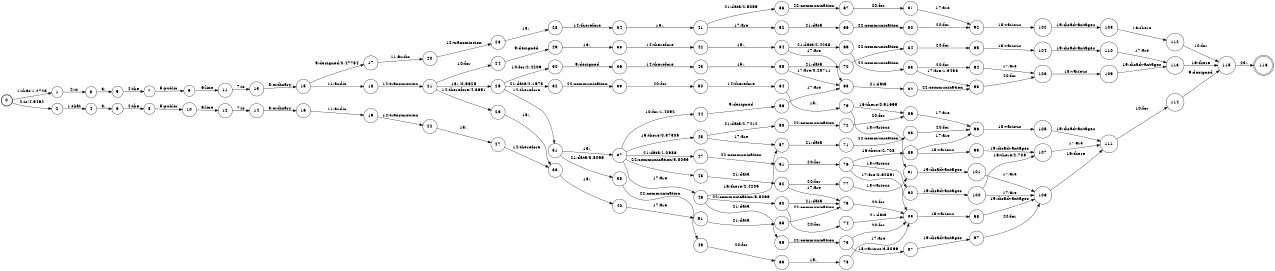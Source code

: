 digraph FST {
rankdir = LR;
size = "8.5,11";
label = "";
center = 1;
orientation = Portrait;
ranksep = "0.4";
nodesep = "0.25";
0 [label = "0", shape = circle, style = bold, fontsize = 14]
	0 -> 1 [label = "1:that/1.2725", fontsize = 14];
	0 -> 2 [label = "2:is/4.9492", fontsize = 14];
1 [label = "1", shape = circle, style = solid, fontsize = 14]
	1 -> 3 [label = "2:is", fontsize = 14];
2 [label = "2", shape = circle, style = solid, fontsize = 14]
	2 -> 4 [label = "1:that", fontsize = 14];
3 [label = "3", shape = circle, style = solid, fontsize = 14]
	3 -> 5 [label = "3:,", fontsize = 14];
4 [label = "4", shape = circle, style = solid, fontsize = 14]
	4 -> 6 [label = "3:,", fontsize = 14];
5 [label = "5", shape = circle, style = solid, fontsize = 14]
	5 -> 7 [label = "4:the", fontsize = 14];
6 [label = "6", shape = circle, style = solid, fontsize = 14]
	6 -> 8 [label = "4:the", fontsize = 14];
7 [label = "7", shape = circle, style = solid, fontsize = 14]
	7 -> 9 [label = "5:public", fontsize = 14];
8 [label = "8", shape = circle, style = solid, fontsize = 14]
	8 -> 10 [label = "5:public", fontsize = 14];
9 [label = "9", shape = circle, style = solid, fontsize = 14]
	9 -> 11 [label = "6:line", fontsize = 14];
10 [label = "10", shape = circle, style = solid, fontsize = 14]
	10 -> 12 [label = "6:line", fontsize = 14];
11 [label = "11", shape = circle, style = solid, fontsize = 14]
	11 -> 13 [label = "7:is", fontsize = 14];
12 [label = "12", shape = circle, style = solid, fontsize = 14]
	12 -> 14 [label = "7:is", fontsize = 14];
13 [label = "13", shape = circle, style = solid, fontsize = 14]
	13 -> 15 [label = "8:ordinary", fontsize = 14];
14 [label = "14", shape = circle, style = solid, fontsize = 14]
	14 -> 16 [label = "8:ordinary", fontsize = 14];
15 [label = "15", shape = circle, style = solid, fontsize = 14]
	15 -> 17 [label = "9:designed/0.47754", fontsize = 14];
	15 -> 18 [label = "11:audio", fontsize = 14];
16 [label = "16", shape = circle, style = solid, fontsize = 14]
	16 -> 19 [label = "11:audio", fontsize = 14];
17 [label = "17", shape = circle, style = solid, fontsize = 14]
	17 -> 20 [label = "11:audio", fontsize = 14];
18 [label = "18", shape = circle, style = solid, fontsize = 14]
	18 -> 21 [label = "12:transmission", fontsize = 14];
19 [label = "19", shape = circle, style = solid, fontsize = 14]
	19 -> 22 [label = "12:transmission", fontsize = 14];
20 [label = "20", shape = circle, style = solid, fontsize = 14]
	20 -> 23 [label = "12:transmission", fontsize = 14];
21 [label = "21", shape = circle, style = solid, fontsize = 14]
	21 -> 25 [label = "13:,/0.5625", fontsize = 14];
	21 -> 26 [label = "14:therefore/4.3691", fontsize = 14];
	21 -> 24 [label = "10:for", fontsize = 14];
22 [label = "22", shape = circle, style = solid, fontsize = 14]
	22 -> 27 [label = "13:,", fontsize = 14];
23 [label = "23", shape = circle, style = solid, fontsize = 14]
	23 -> 28 [label = "13:,", fontsize = 14];
24 [label = "24", shape = circle, style = solid, fontsize = 14]
	24 -> 29 [label = "9:designed", fontsize = 14];
25 [label = "25", shape = circle, style = solid, fontsize = 14]
	25 -> 31 [label = "14:therefore", fontsize = 14];
	25 -> 30 [label = "10:for/2.4209", fontsize = 14];
	25 -> 32 [label = "21:data/2.1973", fontsize = 14];
26 [label = "26", shape = circle, style = solid, fontsize = 14]
	26 -> 33 [label = "13:,", fontsize = 14];
27 [label = "27", shape = circle, style = solid, fontsize = 14]
	27 -> 33 [label = "14:therefore", fontsize = 14];
28 [label = "28", shape = circle, style = solid, fontsize = 14]
	28 -> 34 [label = "14:therefore", fontsize = 14];
29 [label = "29", shape = circle, style = solid, fontsize = 14]
	29 -> 35 [label = "13:,", fontsize = 14];
30 [label = "30", shape = circle, style = solid, fontsize = 14]
	30 -> 36 [label = "9:designed", fontsize = 14];
31 [label = "31", shape = circle, style = solid, fontsize = 14]
	31 -> 37 [label = "15:,", fontsize = 14];
	31 -> 38 [label = "21:data/3.8066", fontsize = 14];
32 [label = "32", shape = circle, style = solid, fontsize = 14]
	32 -> 39 [label = "22:communication", fontsize = 14];
33 [label = "33", shape = circle, style = solid, fontsize = 14]
	33 -> 40 [label = "15:,", fontsize = 14];
34 [label = "34", shape = circle, style = solid, fontsize = 14]
	34 -> 41 [label = "15:,", fontsize = 14];
35 [label = "35", shape = circle, style = solid, fontsize = 14]
	35 -> 42 [label = "14:therefore", fontsize = 14];
36 [label = "36", shape = circle, style = solid, fontsize = 14]
	36 -> 43 [label = "14:therefore", fontsize = 14];
37 [label = "37", shape = circle, style = solid, fontsize = 14]
	37 -> 45 [label = "16:there/0.37305", fontsize = 14];
	37 -> 46 [label = "17:are", fontsize = 14];
	37 -> 44 [label = "10:for/1.4092", fontsize = 14];
	37 -> 47 [label = "21:data/1.0986", fontsize = 14];
	37 -> 48 [label = "22:communication/3.8066", fontsize = 14];
38 [label = "38", shape = circle, style = solid, fontsize = 14]
	38 -> 49 [label = "22:communication", fontsize = 14];
39 [label = "39", shape = circle, style = solid, fontsize = 14]
	39 -> 50 [label = "20:for", fontsize = 14];
40 [label = "40", shape = circle, style = solid, fontsize = 14]
	40 -> 51 [label = "17:are", fontsize = 14];
41 [label = "41", shape = circle, style = solid, fontsize = 14]
	41 -> 52 [label = "17:are", fontsize = 14];
	41 -> 53 [label = "21:data/2.5059", fontsize = 14];
42 [label = "42", shape = circle, style = solid, fontsize = 14]
	42 -> 54 [label = "15:,", fontsize = 14];
43 [label = "43", shape = circle, style = solid, fontsize = 14]
	43 -> 55 [label = "15:,", fontsize = 14];
44 [label = "44", shape = circle, style = solid, fontsize = 14]
	44 -> 56 [label = "9:designed", fontsize = 14];
45 [label = "45", shape = circle, style = solid, fontsize = 14]
	45 -> 57 [label = "17:are", fontsize = 14];
	45 -> 58 [label = "21:data/2.7412", fontsize = 14];
46 [label = "46", shape = circle, style = solid, fontsize = 14]
	46 -> 57 [label = "16:there/2.4209", fontsize = 14];
	46 -> 59 [label = "21:data", fontsize = 14];
	46 -> 60 [label = "22:communication/3.8066", fontsize = 14];
47 [label = "47", shape = circle, style = solid, fontsize = 14]
	47 -> 61 [label = "22:communication", fontsize = 14];
48 [label = "48", shape = circle, style = solid, fontsize = 14]
	48 -> 62 [label = "21:data", fontsize = 14];
49 [label = "49", shape = circle, style = solid, fontsize = 14]
	49 -> 63 [label = "20:for", fontsize = 14];
50 [label = "50", shape = circle, style = solid, fontsize = 14]
	50 -> 64 [label = "14:therefore", fontsize = 14];
51 [label = "51", shape = circle, style = solid, fontsize = 14]
	51 -> 65 [label = "21:data", fontsize = 14];
52 [label = "52", shape = circle, style = solid, fontsize = 14]
	52 -> 66 [label = "21:data", fontsize = 14];
53 [label = "53", shape = circle, style = solid, fontsize = 14]
	53 -> 67 [label = "22:communication", fontsize = 14];
54 [label = "54", shape = circle, style = solid, fontsize = 14]
	54 -> 68 [label = "17:are", fontsize = 14];
	54 -> 69 [label = "21:data/2.4238", fontsize = 14];
55 [label = "55", shape = circle, style = solid, fontsize = 14]
	55 -> 68 [label = "17:are/0.28711", fontsize = 14];
	55 -> 70 [label = "21:data", fontsize = 14];
56 [label = "56", shape = circle, style = solid, fontsize = 14]
	56 -> 68 [label = "17:are", fontsize = 14];
57 [label = "57", shape = circle, style = solid, fontsize = 14]
	57 -> 71 [label = "21:data", fontsize = 14];
58 [label = "58", shape = circle, style = solid, fontsize = 14]
	58 -> 72 [label = "22:communication", fontsize = 14];
59 [label = "59", shape = circle, style = solid, fontsize = 14]
	59 -> 73 [label = "22:communication", fontsize = 14];
60 [label = "60", shape = circle, style = solid, fontsize = 14]
	60 -> 74 [label = "20:for", fontsize = 14];
	60 -> 75 [label = "21:data", fontsize = 14];
61 [label = "61", shape = circle, style = solid, fontsize = 14]
	61 -> 76 [label = "20:for", fontsize = 14];
62 [label = "62", shape = circle, style = solid, fontsize = 14]
	62 -> 75 [label = "17:are", fontsize = 14];
	62 -> 77 [label = "20:for", fontsize = 14];
63 [label = "63", shape = circle, style = solid, fontsize = 14]
	63 -> 78 [label = "15:,", fontsize = 14];
64 [label = "64", shape = circle, style = solid, fontsize = 14]
	64 -> 79 [label = "15:,", fontsize = 14];
65 [label = "65", shape = circle, style = solid, fontsize = 14]
	65 -> 75 [label = "22:communication", fontsize = 14];
66 [label = "66", shape = circle, style = solid, fontsize = 14]
	66 -> 80 [label = "22:communication", fontsize = 14];
67 [label = "67", shape = circle, style = solid, fontsize = 14]
	67 -> 81 [label = "20:for", fontsize = 14];
68 [label = "68", shape = circle, style = solid, fontsize = 14]
	68 -> 82 [label = "21:data", fontsize = 14];
69 [label = "69", shape = circle, style = solid, fontsize = 14]
	69 -> 83 [label = "22:communication", fontsize = 14];
70 [label = "70", shape = circle, style = solid, fontsize = 14]
	70 -> 84 [label = "22:communication", fontsize = 14];
71 [label = "71", shape = circle, style = solid, fontsize = 14]
	71 -> 85 [label = "22:communication", fontsize = 14];
72 [label = "72", shape = circle, style = solid, fontsize = 14]
	72 -> 86 [label = "20:for", fontsize = 14];
73 [label = "73", shape = circle, style = solid, fontsize = 14]
	73 -> 87 [label = "18:various/3.8066", fontsize = 14];
	73 -> 88 [label = "20:for", fontsize = 14];
74 [label = "74", shape = circle, style = solid, fontsize = 14]
	74 -> 88 [label = "21:data", fontsize = 14];
75 [label = "75", shape = circle, style = solid, fontsize = 14]
	75 -> 88 [label = "20:for", fontsize = 14];
76 [label = "76", shape = circle, style = solid, fontsize = 14]
	76 -> 89 [label = "16:there/2.708", fontsize = 14];
	76 -> 88 [label = "17:are/0.62891", fontsize = 14];
	76 -> 90 [label = "18:various", fontsize = 14];
77 [label = "77", shape = circle, style = solid, fontsize = 14]
	77 -> 91 [label = "18:various", fontsize = 14];
78 [label = "78", shape = circle, style = solid, fontsize = 14]
	78 -> 88 [label = "17:are", fontsize = 14];
79 [label = "79", shape = circle, style = solid, fontsize = 14]
	79 -> 86 [label = "16:there/0.91699", fontsize = 14];
	79 -> 91 [label = "18:various", fontsize = 14];
80 [label = "80", shape = circle, style = solid, fontsize = 14]
	80 -> 92 [label = "20:for", fontsize = 14];
81 [label = "81", shape = circle, style = solid, fontsize = 14]
	81 -> 92 [label = "17:are", fontsize = 14];
82 [label = "82", shape = circle, style = solid, fontsize = 14]
	82 -> 93 [label = "22:communication", fontsize = 14];
83 [label = "83", shape = circle, style = solid, fontsize = 14]
	83 -> 93 [label = "17:are/1.9453", fontsize = 14];
	83 -> 94 [label = "20:for", fontsize = 14];
84 [label = "84", shape = circle, style = solid, fontsize = 14]
	84 -> 95 [label = "20:for", fontsize = 14];
85 [label = "85", shape = circle, style = solid, fontsize = 14]
	85 -> 96 [label = "20:for", fontsize = 14];
86 [label = "86", shape = circle, style = solid, fontsize = 14]
	86 -> 96 [label = "17:are", fontsize = 14];
87 [label = "87", shape = circle, style = solid, fontsize = 14]
	87 -> 97 [label = "19:disadvantages", fontsize = 14];
88 [label = "88", shape = circle, style = solid, fontsize = 14]
	88 -> 98 [label = "18:various", fontsize = 14];
89 [label = "89", shape = circle, style = solid, fontsize = 14]
	89 -> 96 [label = "17:are", fontsize = 14];
	89 -> 99 [label = "18:various", fontsize = 14];
90 [label = "90", shape = circle, style = solid, fontsize = 14]
	90 -> 100 [label = "19:disadvantages", fontsize = 14];
91 [label = "91", shape = circle, style = solid, fontsize = 14]
	91 -> 101 [label = "19:disadvantages", fontsize = 14];
92 [label = "92", shape = circle, style = solid, fontsize = 14]
	92 -> 102 [label = "18:various", fontsize = 14];
93 [label = "93", shape = circle, style = solid, fontsize = 14]
	93 -> 103 [label = "20:for", fontsize = 14];
94 [label = "94", shape = circle, style = solid, fontsize = 14]
	94 -> 103 [label = "17:are", fontsize = 14];
95 [label = "95", shape = circle, style = solid, fontsize = 14]
	95 -> 104 [label = "18:various", fontsize = 14];
96 [label = "96", shape = circle, style = solid, fontsize = 14]
	96 -> 105 [label = "18:various", fontsize = 14];
97 [label = "97", shape = circle, style = solid, fontsize = 14]
	97 -> 106 [label = "20:for", fontsize = 14];
98 [label = "98", shape = circle, style = solid, fontsize = 14]
	98 -> 106 [label = "19:disadvantages", fontsize = 14];
99 [label = "99", shape = circle, style = solid, fontsize = 14]
	99 -> 107 [label = "19:disadvantages", fontsize = 14];
100 [label = "100", shape = circle, style = solid, fontsize = 14]
	100 -> 107 [label = "16:there/2.708", fontsize = 14];
	100 -> 106 [label = "17:are", fontsize = 14];
101 [label = "101", shape = circle, style = solid, fontsize = 14]
	101 -> 106 [label = "17:are", fontsize = 14];
102 [label = "102", shape = circle, style = solid, fontsize = 14]
	102 -> 108 [label = "19:disadvantages", fontsize = 14];
103 [label = "103", shape = circle, style = solid, fontsize = 14]
	103 -> 109 [label = "18:various", fontsize = 14];
104 [label = "104", shape = circle, style = solid, fontsize = 14]
	104 -> 110 [label = "19:disadvantages", fontsize = 14];
105 [label = "105", shape = circle, style = solid, fontsize = 14]
	105 -> 111 [label = "19:disadvantages", fontsize = 14];
106 [label = "106", shape = circle, style = solid, fontsize = 14]
	106 -> 111 [label = "16:there", fontsize = 14];
107 [label = "107", shape = circle, style = solid, fontsize = 14]
	107 -> 111 [label = "17:are", fontsize = 14];
108 [label = "108", shape = circle, style = solid, fontsize = 14]
	108 -> 112 [label = "16:there", fontsize = 14];
109 [label = "109", shape = circle, style = solid, fontsize = 14]
	109 -> 113 [label = "19:disadvantages", fontsize = 14];
110 [label = "110", shape = circle, style = solid, fontsize = 14]
	110 -> 113 [label = "17:are", fontsize = 14];
111 [label = "111", shape = circle, style = solid, fontsize = 14]
	111 -> 114 [label = "10:for", fontsize = 14];
112 [label = "112", shape = circle, style = solid, fontsize = 14]
	112 -> 115 [label = "10:for", fontsize = 14];
113 [label = "113", shape = circle, style = solid, fontsize = 14]
	113 -> 115 [label = "16:there", fontsize = 14];
114 [label = "114", shape = circle, style = solid, fontsize = 14]
	114 -> 115 [label = "9:designed", fontsize = 14];
115 [label = "115", shape = circle, style = solid, fontsize = 14]
	115 -> 116 [label = "23:.", fontsize = 14];
116 [label = "116", shape = doublecircle, style = solid, fontsize = 14]
}
